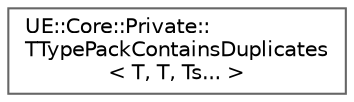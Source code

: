 digraph "Graphical Class Hierarchy"
{
 // INTERACTIVE_SVG=YES
 // LATEX_PDF_SIZE
  bgcolor="transparent";
  edge [fontname=Helvetica,fontsize=10,labelfontname=Helvetica,labelfontsize=10];
  node [fontname=Helvetica,fontsize=10,shape=box,height=0.2,width=0.4];
  rankdir="LR";
  Node0 [id="Node000000",label="UE::Core::Private::\lTTypePackContainsDuplicates\l\< T, T, Ts... \>",height=0.2,width=0.4,color="grey40", fillcolor="white", style="filled",URL="$dc/d54/structUE_1_1Core_1_1Private_1_1TTypePackContainsDuplicates_3_01T_00_01T_00_01Ts_8_8_8_01_4.html",tooltip="A template parameter pack containing the same type adjacently contains duplicate types."];
}
